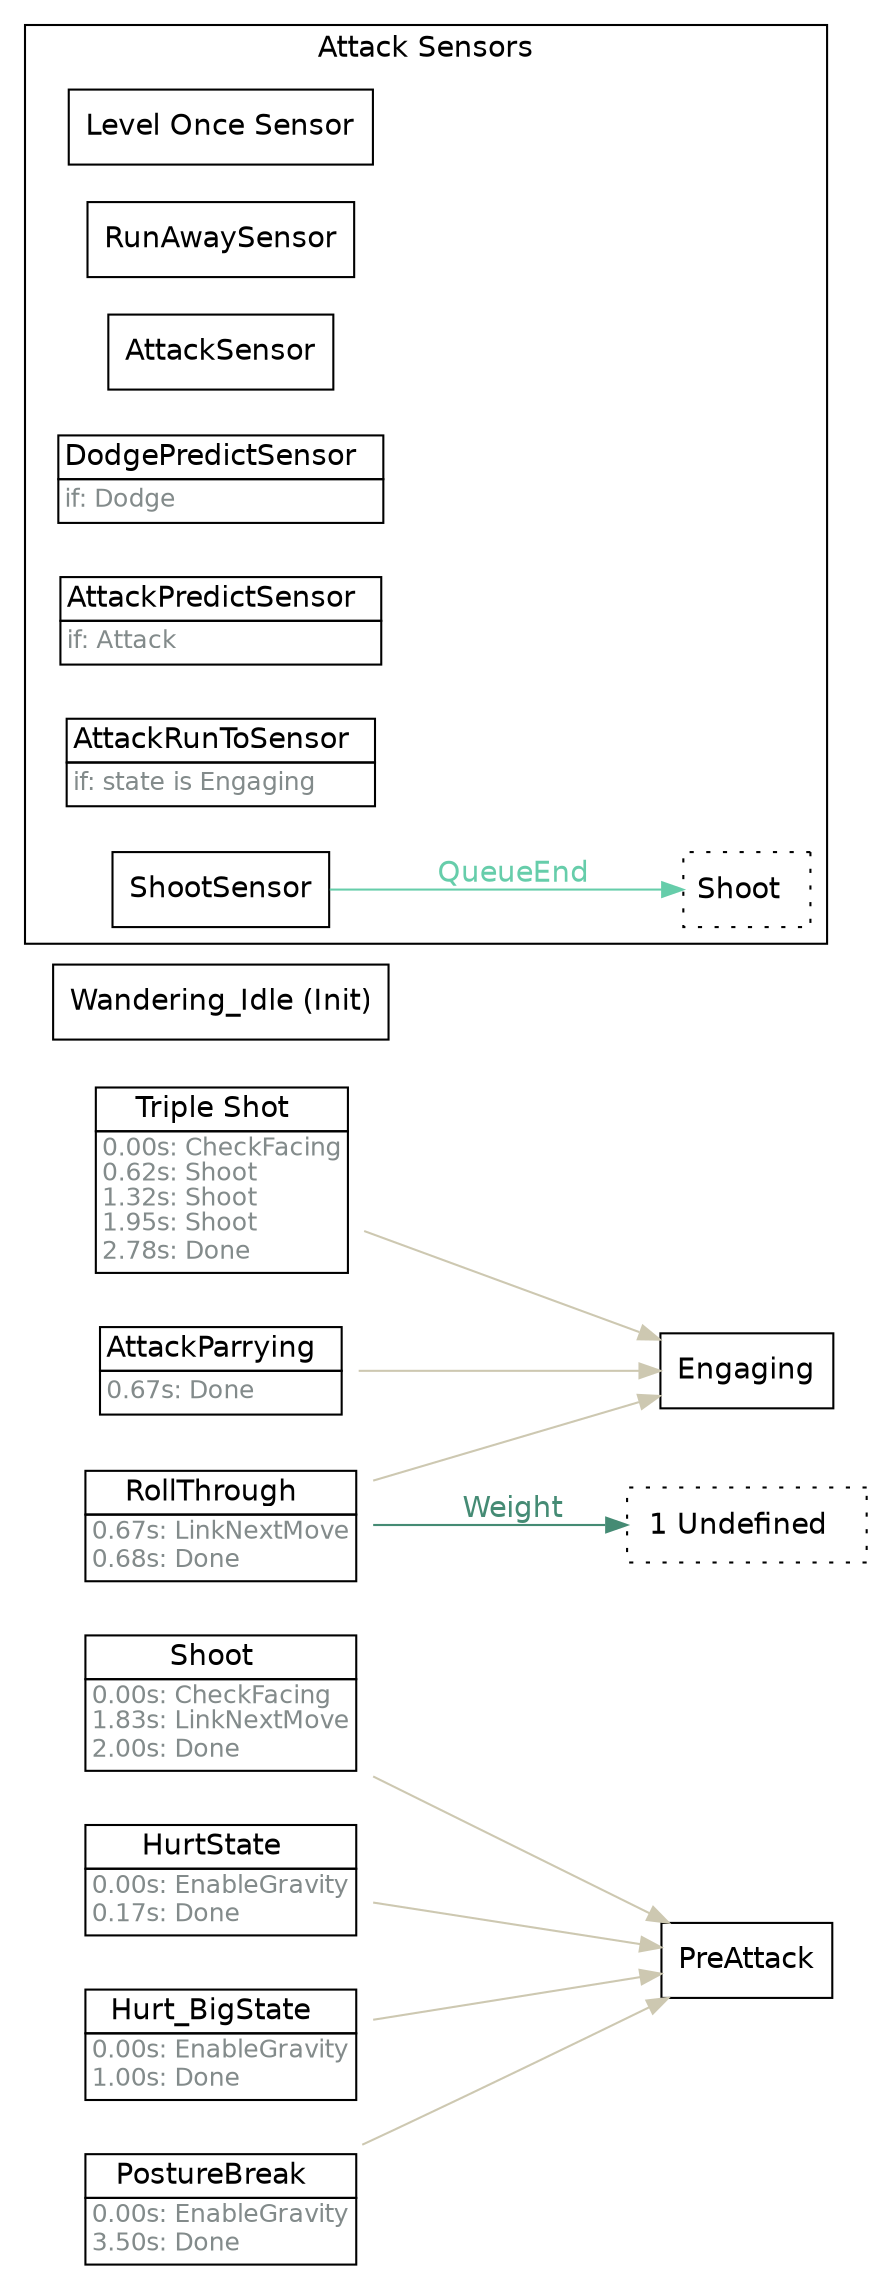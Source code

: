 strict digraph "Foo" {
	"rankdir"="LR";
	node ["shape"="box", "fontname"="Helvetica"];
	edge ["fontname"="Helvetica"];
	"Shoot" ["shape"="plaintext", "label"=<<TABLE border="0" cellborder="1" cellspacing="0" cellpadding="2"><TR><TD >Shoot  </TD></TR><TR><TD align="left" balign="left"><FONT point-size="12" color="azure4">0.00s: CheckFacing<br/>1.83s: LinkNextMove<br/>2.00s: Done</FONT>  </TD></TR></TABLE>>]
	"Shoot" -> "PreAttack"  ["color"="cornsilk3", "fontcolor"="cornsilk3"]
	"Triple Shot" ["shape"="plaintext", "label"=<<TABLE border="0" cellborder="1" cellspacing="0" cellpadding="2"><TR><TD >Triple Shot  </TD></TR><TR><TD align="left" balign="left"><FONT point-size="12" color="azure4">0.00s: CheckFacing<br/>0.62s: Shoot<br/>1.32s: Shoot<br/>1.95s: Shoot<br/>2.78s: Done</FONT>  </TD></TR></TABLE>>]
	"Triple Shot" -> "Engaging"  ["color"="cornsilk3", "fontcolor"="cornsilk3"]
	"AttackParrying" ["shape"="plaintext", "label"=<<TABLE border="0" cellborder="1" cellspacing="0" cellpadding="2"><TR><TD >AttackParrying  </TD></TR><TR><TD align="left" balign="left"><FONT point-size="12" color="azure4">0.67s: Done</FONT>  </TD></TR></TABLE>>]
	"AttackParrying" -> "Engaging"  ["color"="cornsilk3", "fontcolor"="cornsilk3"]
	"HurtState" ["shape"="plaintext", "label"=<<TABLE border="0" cellborder="1" cellspacing="0" cellpadding="2"><TR><TD >HurtState  </TD></TR><TR><TD align="left" balign="left"><FONT point-size="12" color="azure4">0.00s: EnableGravity<br/>0.17s: Done</FONT>  </TD></TR></TABLE>>]
	"HurtState" -> "PreAttack"  ["color"="cornsilk3", "fontcolor"="cornsilk3"]
	"Hurt_BigState" ["shape"="plaintext", "label"=<<TABLE border="0" cellborder="1" cellspacing="0" cellpadding="2"><TR><TD >Hurt_BigState  </TD></TR><TR><TD align="left" balign="left"><FONT point-size="12" color="azure4">0.00s: EnableGravity<br/>1.00s: Done</FONT>  </TD></TR></TABLE>>]
	"Hurt_BigState" -> "PreAttack"  ["color"="cornsilk3", "fontcolor"="cornsilk3"]
	"PostureBreak" ["shape"="plaintext", "label"=<<TABLE border="0" cellborder="1" cellspacing="0" cellpadding="2"><TR><TD >PostureBreak  </TD></TR><TR><TD align="left" balign="left"><FONT point-size="12" color="azure4">0.00s: EnableGravity<br/>3.50s: Done</FONT>  </TD></TR></TABLE>>]
	"PostureBreak" -> "PreAttack"  ["color"="cornsilk3", "fontcolor"="cornsilk3"]
	"RollThrough" ["shape"="plaintext", "label"=<<TABLE border="0" cellborder="1" cellspacing="0" cellpadding="2"><TR><TD >RollThrough  </TD></TR><TR><TD align="left" balign="left"><FONT point-size="12" color="azure4">0.67s: LinkNextMove<br/>0.68s: Done</FONT>  </TD></TR></TABLE>>]
	"RollThrough" -> "Engaging"  ["color"="cornsilk3", "fontcolor"="cornsilk3"]
	"RollThrough_mustuse" ["shape"="box", "style"="dotted", "label"=<<TABLE border="0" cellborder="0" cellspacing="0" cellpadding="2"><TR><TD>1 Undefined  </TD></TR></TABLE>>]
	"RollThrough" -> "RollThrough_mustuse"  ["label"="Weight", "color"="aquamarine4", "fontcolor"="aquamarine4"]
	"Wandering_Idle" ["label"="Wandering_Idle (Init)"]
	subgraph "cluster_attacksensors" {
		"rank"="sink";
		"label"="Attack Sensors";
		"fontname"="Helvetica";
		"Level Once Sensor" ["label"="Level Once Sensor"]
		"RunAwaySensor" ["label"="RunAwaySensor"]
		"AttackSensor" ["label"="AttackSensor"]
		"DodgePredictSensor" ["shape"="plaintext", "label"=<<TABLE border="0" cellborder="1" cellspacing="0" cellpadding="2"><TR><TD >DodgePredictSensor  </TD></TR><TR><TD align="left" balign="left"><FONT point-size="12" color="azure4">if: Dodge</FONT>  </TD></TR></TABLE>>]
		"AttackPredictSensor" ["shape"="plaintext", "label"=<<TABLE border="0" cellborder="1" cellspacing="0" cellpadding="2"><TR><TD >AttackPredictSensor  </TD></TR><TR><TD align="left" balign="left"><FONT point-size="12" color="azure4">if: Attack</FONT>  </TD></TR></TABLE>>]
		"AttackRunToSensor" ["shape"="plaintext", "label"=<<TABLE border="0" cellborder="1" cellspacing="0" cellpadding="2"><TR><TD >AttackRunToSensor  </TD></TR><TR><TD align="left" balign="left"><FONT point-size="12" color="azure4">if: state is Engaging</FONT>  </TD></TR></TABLE>>]
		"ShootSensor" ["label"="ShootSensor"]
		"ShootSensor_linked" ["shape"="box", "style"="dotted", "label"=<<TABLE border="0" cellborder="0" cellspacing="0" cellpadding="2"><TR><TD>Shoot  </TD></TR></TABLE>>, "margin"="0.05"]
		"ShootSensor" -> "ShootSensor_linked"  ["label"="QueueEnd", "color"="aquamarine3", "fontcolor"="aquamarine3"]
	}
	
}
